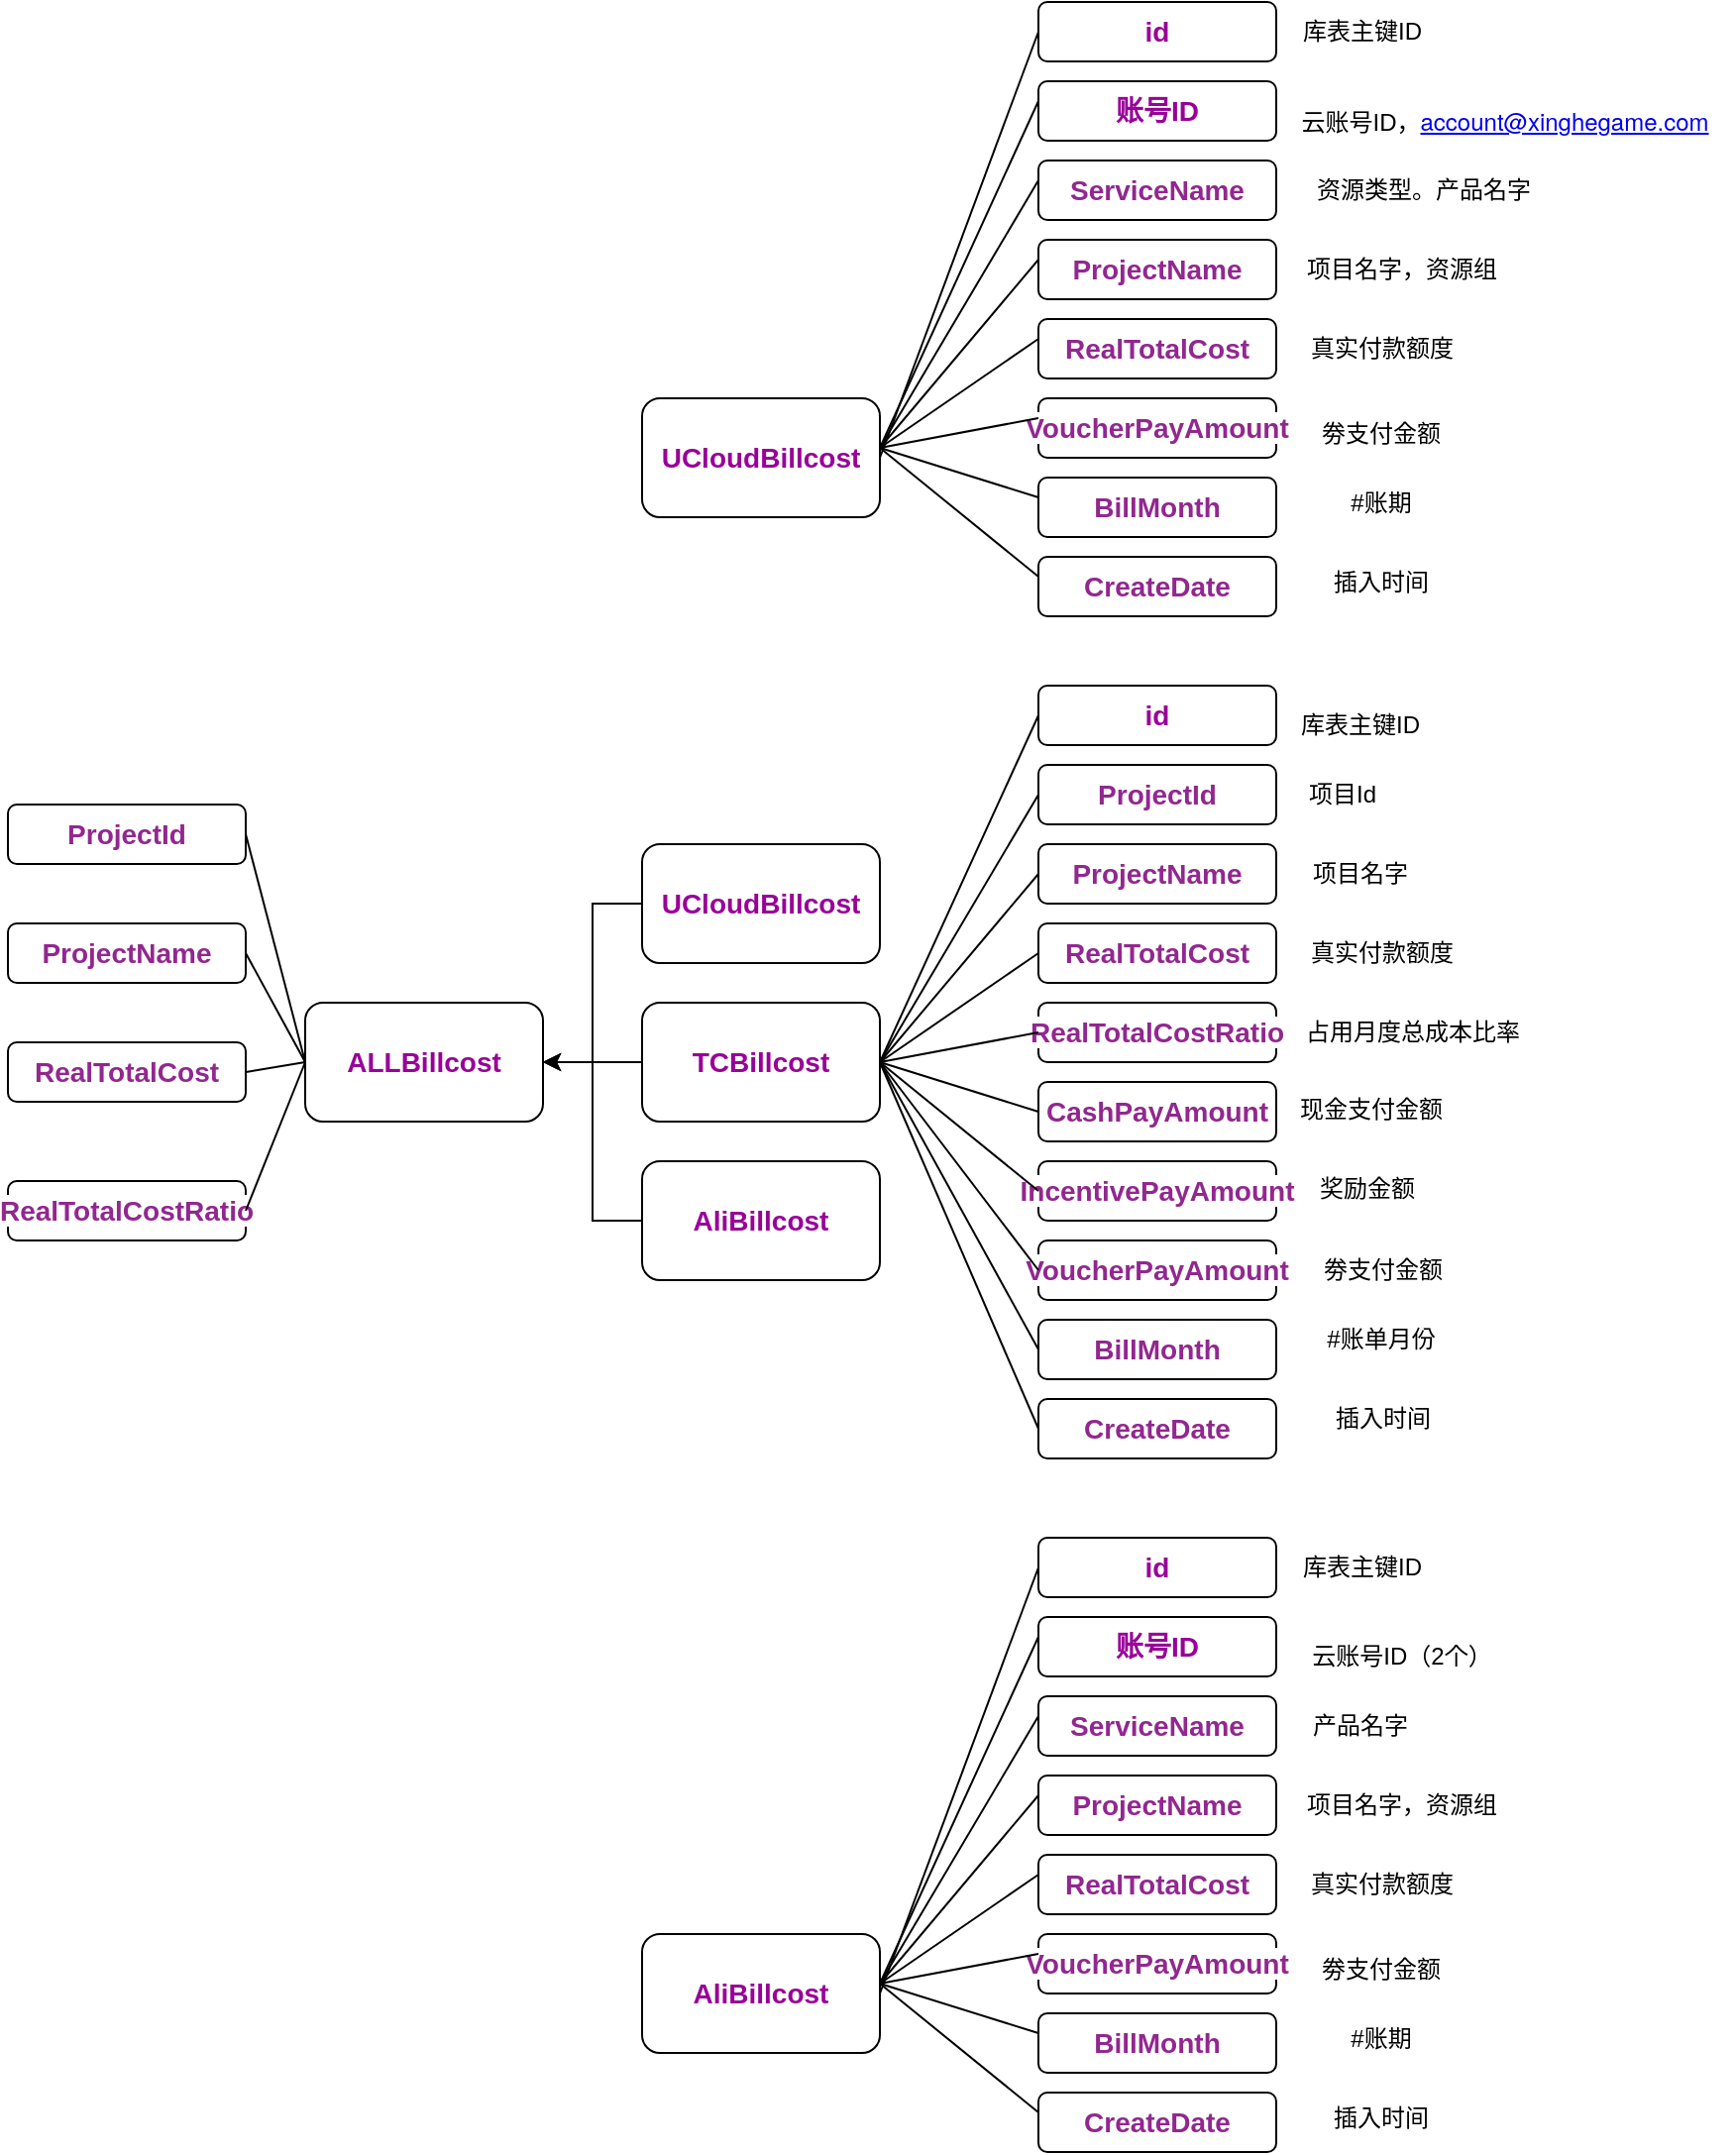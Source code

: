 <mxfile version="14.6.11" type="github">
  <diagram id="A1Ll4xMSJyslP8D5Uw_K" name="Page-1">
    <mxGraphModel dx="1838" dy="1616" grid="1" gridSize="10" guides="1" tooltips="1" connect="1" arrows="1" fold="1" page="1" pageScale="1" pageWidth="827" pageHeight="1169" math="0" shadow="0">
      <root>
        <mxCell id="0" />
        <mxCell id="1" parent="0" />
        <mxCell id="RVxFYE3tp8AXehIDu2Ks-1" value="&lt;b&gt;&lt;font style=&quot;font-size: 14px&quot; color=&quot;#990099&quot;&gt;id&lt;/font&gt;&lt;/b&gt;" style="rounded=1;whiteSpace=wrap;html=1;" vertex="1" parent="1">
          <mxGeometry x="230" y="180" width="120" height="30" as="geometry" />
        </mxCell>
        <mxCell id="RVxFYE3tp8AXehIDu2Ks-2" value="&lt;span style=&quot;color: rgb(146 , 39 , 143) ; font-family: &amp;#34;menlo&amp;#34; , monospace , &amp;#34;tahoma&amp;#34; , , ; font-size: 14px ; font-weight: 700 ; background-color: rgb(255 , 255 , 255)&quot;&gt;ProjectId&lt;/span&gt;" style="rounded=1;whiteSpace=wrap;html=1;" vertex="1" parent="1">
          <mxGeometry x="230" y="220" width="120" height="30" as="geometry" />
        </mxCell>
        <mxCell id="RVxFYE3tp8AXehIDu2Ks-3" value="&lt;span style=&quot;color: rgb(146 , 39 , 143) ; font-family: &amp;#34;menlo&amp;#34; , monospace , &amp;#34;tahoma&amp;#34; , , ; font-size: 14px ; font-weight: 700 ; background-color: rgb(255 , 255 , 255)&quot;&gt;ProjectName&lt;/span&gt;" style="rounded=1;whiteSpace=wrap;html=1;" vertex="1" parent="1">
          <mxGeometry x="230" y="260" width="120" height="30" as="geometry" />
        </mxCell>
        <mxCell id="RVxFYE3tp8AXehIDu2Ks-4" value="&lt;span style=&quot;color: rgb(146 , 39 , 143) ; font-family: &amp;#34;menlo&amp;#34; , monospace , &amp;#34;tahoma&amp;#34; , , ; font-size: 14px ; font-weight: 700 ; background-color: rgb(255 , 255 , 255)&quot;&gt;RealTotalCost&lt;/span&gt;" style="rounded=1;whiteSpace=wrap;html=1;" vertex="1" parent="1">
          <mxGeometry x="230" y="300" width="120" height="30" as="geometry" />
        </mxCell>
        <mxCell id="RVxFYE3tp8AXehIDu2Ks-5" value="&lt;span style=&quot;color: rgb(146 , 39 , 143) ; font-family: &amp;#34;menlo&amp;#34; , monospace , &amp;#34;tahoma&amp;#34; , , ; font-size: 14px ; font-weight: 700 ; background-color: rgb(255 , 255 , 255)&quot;&gt;RealTotalCostRatio&lt;/span&gt;" style="rounded=1;whiteSpace=wrap;html=1;" vertex="1" parent="1">
          <mxGeometry x="230" y="340" width="120" height="30" as="geometry" />
        </mxCell>
        <mxCell id="RVxFYE3tp8AXehIDu2Ks-6" value="&lt;span style=&quot;color: rgb(146 , 39 , 143) ; font-family: &amp;#34;menlo&amp;#34; , monospace , &amp;#34;tahoma&amp;#34; , , ; font-size: 14px ; font-weight: 700 ; background-color: rgb(255 , 255 , 255)&quot;&gt;CashPayAmount&lt;/span&gt;" style="rounded=1;whiteSpace=wrap;html=1;" vertex="1" parent="1">
          <mxGeometry x="230" y="380" width="120" height="30" as="geometry" />
        </mxCell>
        <mxCell id="RVxFYE3tp8AXehIDu2Ks-7" value="&lt;span style=&quot;color: rgb(146 , 39 , 143) ; font-family: &amp;#34;menlo&amp;#34; , monospace , &amp;#34;tahoma&amp;#34; , , ; font-size: 14px ; font-weight: 700 ; background-color: rgb(255 , 255 , 255)&quot;&gt;IncentivePayAmount&lt;/span&gt;" style="rounded=1;whiteSpace=wrap;html=1;" vertex="1" parent="1">
          <mxGeometry x="230" y="420" width="120" height="30" as="geometry" />
        </mxCell>
        <mxCell id="RVxFYE3tp8AXehIDu2Ks-8" value="&lt;span style=&quot;color: rgb(146 , 39 , 143) ; font-family: &amp;#34;menlo&amp;#34; , monospace , &amp;#34;tahoma&amp;#34; , , ; font-size: 14px ; font-weight: 700 ; background-color: rgb(255 , 255 , 255)&quot;&gt;VoucherPayAmount&lt;/span&gt;" style="rounded=1;whiteSpace=wrap;html=1;" vertex="1" parent="1">
          <mxGeometry x="230" y="460" width="120" height="30" as="geometry" />
        </mxCell>
        <mxCell id="RVxFYE3tp8AXehIDu2Ks-9" value="&lt;span style=&quot;color: rgb(146 , 39 , 143) ; font-family: &amp;#34;menlo&amp;#34; , monospace , &amp;#34;tahoma&amp;#34; , , ; font-size: 14px ; font-weight: 700 ; background-color: rgb(255 , 255 , 255)&quot;&gt;BillMonth&lt;/span&gt;" style="rounded=1;whiteSpace=wrap;html=1;" vertex="1" parent="1">
          <mxGeometry x="230" y="500" width="120" height="30" as="geometry" />
        </mxCell>
        <mxCell id="RVxFYE3tp8AXehIDu2Ks-10" value="#账单月份" style="text;html=1;strokeColor=none;fillColor=none;align=center;verticalAlign=middle;whiteSpace=wrap;rounded=0;" vertex="1" parent="1">
          <mxGeometry x="360" y="500" width="86" height="20" as="geometry" />
        </mxCell>
        <mxCell id="RVxFYE3tp8AXehIDu2Ks-11" value="劵支付金额" style="text;html=1;strokeColor=none;fillColor=none;align=center;verticalAlign=middle;whiteSpace=wrap;rounded=0;" vertex="1" parent="1">
          <mxGeometry x="360.5" y="465" width="86" height="20" as="geometry" />
        </mxCell>
        <mxCell id="RVxFYE3tp8AXehIDu2Ks-37" style="edgeStyle=orthogonalEdgeStyle;rounded=0;orthogonalLoop=1;jettySize=auto;html=1;exitX=0;exitY=0.5;exitDx=0;exitDy=0;" edge="1" parent="1" source="RVxFYE3tp8AXehIDu2Ks-12">
          <mxGeometry relative="1" as="geometry">
            <mxPoint x="-20" y="370" as="targetPoint" />
          </mxGeometry>
        </mxCell>
        <mxCell id="RVxFYE3tp8AXehIDu2Ks-12" value="&lt;b&gt;&lt;font color=&quot;#990099&quot; style=&quot;font-size: 14px&quot;&gt;TCBillcost&lt;/font&gt;&lt;/b&gt;" style="rounded=1;whiteSpace=wrap;html=1;" vertex="1" parent="1">
          <mxGeometry x="30" y="340" width="120" height="60" as="geometry" />
        </mxCell>
        <mxCell id="RVxFYE3tp8AXehIDu2Ks-13" value="" style="endArrow=none;html=1;exitX=1;exitY=0.5;exitDx=0;exitDy=0;entryX=0;entryY=0.5;entryDx=0;entryDy=0;" edge="1" parent="1" source="RVxFYE3tp8AXehIDu2Ks-12" target="RVxFYE3tp8AXehIDu2Ks-2">
          <mxGeometry width="50" height="50" relative="1" as="geometry">
            <mxPoint x="250" y="420" as="sourcePoint" />
            <mxPoint x="300" y="370" as="targetPoint" />
          </mxGeometry>
        </mxCell>
        <mxCell id="RVxFYE3tp8AXehIDu2Ks-14" value="真实付款额度" style="text;html=1;strokeColor=none;fillColor=none;align=center;verticalAlign=middle;whiteSpace=wrap;rounded=0;" vertex="1" parent="1">
          <mxGeometry x="350" y="305" width="107" height="20" as="geometry" />
        </mxCell>
        <mxCell id="RVxFYE3tp8AXehIDu2Ks-15" value="项目名字" style="text;html=1;strokeColor=none;fillColor=none;align=center;verticalAlign=middle;whiteSpace=wrap;rounded=0;" vertex="1" parent="1">
          <mxGeometry x="339" y="265" width="107" height="20" as="geometry" />
        </mxCell>
        <mxCell id="RVxFYE3tp8AXehIDu2Ks-16" value="项目Id" style="text;html=1;strokeColor=none;fillColor=none;align=center;verticalAlign=middle;whiteSpace=wrap;rounded=0;" vertex="1" parent="1">
          <mxGeometry x="330" y="225" width="107" height="20" as="geometry" />
        </mxCell>
        <mxCell id="RVxFYE3tp8AXehIDu2Ks-17" value="库表主键ID" style="text;html=1;strokeColor=none;fillColor=none;align=center;verticalAlign=middle;whiteSpace=wrap;rounded=0;" vertex="1" parent="1">
          <mxGeometry x="339" y="190" width="107" height="20" as="geometry" />
        </mxCell>
        <mxCell id="RVxFYE3tp8AXehIDu2Ks-18" value="占用月度总成本比率" style="text;html=1;strokeColor=none;fillColor=none;align=center;verticalAlign=middle;whiteSpace=wrap;rounded=0;" vertex="1" parent="1">
          <mxGeometry x="360" y="345" width="117.5" height="20" as="geometry" />
        </mxCell>
        <mxCell id="RVxFYE3tp8AXehIDu2Ks-19" value="" style="endArrow=none;html=1;exitX=1;exitY=0.5;exitDx=0;exitDy=0;entryX=0;entryY=0.5;entryDx=0;entryDy=0;" edge="1" parent="1" source="RVxFYE3tp8AXehIDu2Ks-12" target="RVxFYE3tp8AXehIDu2Ks-1">
          <mxGeometry width="50" height="50" relative="1" as="geometry">
            <mxPoint x="160" y="380" as="sourcePoint" />
            <mxPoint x="240" y="245" as="targetPoint" />
          </mxGeometry>
        </mxCell>
        <mxCell id="RVxFYE3tp8AXehIDu2Ks-20" value="" style="endArrow=none;html=1;exitX=1;exitY=0.5;exitDx=0;exitDy=0;entryX=0;entryY=0.5;entryDx=0;entryDy=0;" edge="1" parent="1" source="RVxFYE3tp8AXehIDu2Ks-12" target="RVxFYE3tp8AXehIDu2Ks-3">
          <mxGeometry width="50" height="50" relative="1" as="geometry">
            <mxPoint x="160" y="380" as="sourcePoint" />
            <mxPoint x="240" y="205" as="targetPoint" />
          </mxGeometry>
        </mxCell>
        <mxCell id="RVxFYE3tp8AXehIDu2Ks-21" value="" style="endArrow=none;html=1;exitX=1;exitY=0.5;exitDx=0;exitDy=0;entryX=0;entryY=0.5;entryDx=0;entryDy=0;" edge="1" parent="1" source="RVxFYE3tp8AXehIDu2Ks-12" target="RVxFYE3tp8AXehIDu2Ks-4">
          <mxGeometry width="50" height="50" relative="1" as="geometry">
            <mxPoint x="170" y="390" as="sourcePoint" />
            <mxPoint x="250" y="215" as="targetPoint" />
          </mxGeometry>
        </mxCell>
        <mxCell id="RVxFYE3tp8AXehIDu2Ks-22" value="" style="endArrow=none;html=1;exitX=1;exitY=0.5;exitDx=0;exitDy=0;entryX=0;entryY=0.5;entryDx=0;entryDy=0;" edge="1" parent="1" source="RVxFYE3tp8AXehIDu2Ks-12" target="RVxFYE3tp8AXehIDu2Ks-5">
          <mxGeometry width="50" height="50" relative="1" as="geometry">
            <mxPoint x="180" y="400" as="sourcePoint" />
            <mxPoint x="260" y="225" as="targetPoint" />
          </mxGeometry>
        </mxCell>
        <mxCell id="RVxFYE3tp8AXehIDu2Ks-23" value="" style="endArrow=none;html=1;exitX=1;exitY=0.5;exitDx=0;exitDy=0;entryX=0;entryY=0.5;entryDx=0;entryDy=0;" edge="1" parent="1" source="RVxFYE3tp8AXehIDu2Ks-12" target="RVxFYE3tp8AXehIDu2Ks-6">
          <mxGeometry width="50" height="50" relative="1" as="geometry">
            <mxPoint x="190" y="410" as="sourcePoint" />
            <mxPoint x="270" y="235" as="targetPoint" />
          </mxGeometry>
        </mxCell>
        <mxCell id="RVxFYE3tp8AXehIDu2Ks-24" value="" style="endArrow=none;html=1;exitX=1;exitY=0.5;exitDx=0;exitDy=0;entryX=0;entryY=0.5;entryDx=0;entryDy=0;" edge="1" parent="1" source="RVxFYE3tp8AXehIDu2Ks-12" target="RVxFYE3tp8AXehIDu2Ks-7">
          <mxGeometry width="50" height="50" relative="1" as="geometry">
            <mxPoint x="200" y="420" as="sourcePoint" />
            <mxPoint x="280" y="245" as="targetPoint" />
          </mxGeometry>
        </mxCell>
        <mxCell id="RVxFYE3tp8AXehIDu2Ks-25" value="" style="endArrow=none;html=1;exitX=1;exitY=0.5;exitDx=0;exitDy=0;entryX=0;entryY=0.5;entryDx=0;entryDy=0;" edge="1" parent="1" source="RVxFYE3tp8AXehIDu2Ks-12" target="RVxFYE3tp8AXehIDu2Ks-8">
          <mxGeometry width="50" height="50" relative="1" as="geometry">
            <mxPoint x="210" y="430" as="sourcePoint" />
            <mxPoint x="290" y="255" as="targetPoint" />
          </mxGeometry>
        </mxCell>
        <mxCell id="RVxFYE3tp8AXehIDu2Ks-26" value="" style="endArrow=none;html=1;exitX=1;exitY=0.5;exitDx=0;exitDy=0;entryX=0;entryY=0.5;entryDx=0;entryDy=0;" edge="1" parent="1" source="RVxFYE3tp8AXehIDu2Ks-12" target="RVxFYE3tp8AXehIDu2Ks-9">
          <mxGeometry width="50" height="50" relative="1" as="geometry">
            <mxPoint x="220" y="440" as="sourcePoint" />
            <mxPoint x="300" y="265" as="targetPoint" />
          </mxGeometry>
        </mxCell>
        <mxCell id="RVxFYE3tp8AXehIDu2Ks-27" value="&lt;font face=&quot;helvetica&quot;&gt;现金支付金额&lt;/font&gt;" style="text;whiteSpace=wrap;html=1;" vertex="1" parent="1">
          <mxGeometry x="360" y="380" width="130" height="30" as="geometry" />
        </mxCell>
        <mxCell id="RVxFYE3tp8AXehIDu2Ks-28" value="&lt;font face=&quot;helvetica&quot;&gt;奖励金额&lt;/font&gt;" style="text;whiteSpace=wrap;html=1;" vertex="1" parent="1">
          <mxGeometry x="370" y="420" width="130" height="30" as="geometry" />
        </mxCell>
        <mxCell id="RVxFYE3tp8AXehIDu2Ks-29" value="&lt;font color=&quot;#92278f&quot;&gt;&lt;span style=&quot;font-size: 14px ; background-color: rgb(255 , 255 , 255)&quot;&gt;&lt;b&gt;CreateDate&lt;/b&gt;&lt;/span&gt;&lt;/font&gt;" style="rounded=1;whiteSpace=wrap;html=1;" vertex="1" parent="1">
          <mxGeometry x="230" y="540" width="120" height="30" as="geometry" />
        </mxCell>
        <mxCell id="RVxFYE3tp8AXehIDu2Ks-30" value="插入时间" style="text;html=1;strokeColor=none;fillColor=none;align=center;verticalAlign=middle;whiteSpace=wrap;rounded=0;" vertex="1" parent="1">
          <mxGeometry x="360.5" y="540" width="86" height="20" as="geometry" />
        </mxCell>
        <mxCell id="RVxFYE3tp8AXehIDu2Ks-31" value="" style="endArrow=none;html=1;exitX=1;exitY=0.5;exitDx=0;exitDy=0;entryX=0;entryY=0.5;entryDx=0;entryDy=0;" edge="1" parent="1" source="RVxFYE3tp8AXehIDu2Ks-12" target="RVxFYE3tp8AXehIDu2Ks-29">
          <mxGeometry width="50" height="50" relative="1" as="geometry">
            <mxPoint x="160" y="380" as="sourcePoint" />
            <mxPoint x="240" y="525" as="targetPoint" />
          </mxGeometry>
        </mxCell>
        <mxCell id="RVxFYE3tp8AXehIDu2Ks-33" value="&lt;b&gt;&lt;font color=&quot;#990099&quot; style=&quot;font-size: 14px&quot;&gt;ALLBillcost&lt;/font&gt;&lt;/b&gt;" style="rounded=1;whiteSpace=wrap;html=1;" vertex="1" parent="1">
          <mxGeometry x="-140" y="340" width="120" height="60" as="geometry" />
        </mxCell>
        <mxCell id="RVxFYE3tp8AXehIDu2Ks-36" style="edgeStyle=orthogonalEdgeStyle;rounded=0;orthogonalLoop=1;jettySize=auto;html=1;exitX=0;exitY=0.5;exitDx=0;exitDy=0;entryX=1;entryY=0.5;entryDx=0;entryDy=0;" edge="1" parent="1" source="RVxFYE3tp8AXehIDu2Ks-34" target="RVxFYE3tp8AXehIDu2Ks-33">
          <mxGeometry relative="1" as="geometry" />
        </mxCell>
        <mxCell id="RVxFYE3tp8AXehIDu2Ks-34" value="&lt;b&gt;&lt;font color=&quot;#990099&quot; style=&quot;font-size: 14px&quot;&gt;UCloudBillcost&lt;/font&gt;&lt;/b&gt;" style="rounded=1;whiteSpace=wrap;html=1;" vertex="1" parent="1">
          <mxGeometry x="30" y="260" width="120" height="60" as="geometry" />
        </mxCell>
        <mxCell id="RVxFYE3tp8AXehIDu2Ks-38" style="edgeStyle=orthogonalEdgeStyle;rounded=0;orthogonalLoop=1;jettySize=auto;html=1;exitX=0;exitY=0.5;exitDx=0;exitDy=0;entryX=1;entryY=0.5;entryDx=0;entryDy=0;" edge="1" parent="1" source="RVxFYE3tp8AXehIDu2Ks-35" target="RVxFYE3tp8AXehIDu2Ks-33">
          <mxGeometry relative="1" as="geometry" />
        </mxCell>
        <mxCell id="RVxFYE3tp8AXehIDu2Ks-35" value="&lt;b&gt;&lt;font color=&quot;#990099&quot; style=&quot;font-size: 14px&quot;&gt;AliBillcost&lt;/font&gt;&lt;/b&gt;" style="rounded=1;whiteSpace=wrap;html=1;" vertex="1" parent="1">
          <mxGeometry x="30" y="420" width="120" height="60" as="geometry" />
        </mxCell>
        <mxCell id="RVxFYE3tp8AXehIDu2Ks-39" value="&lt;span style=&quot;color: rgb(146 , 39 , 143) ; font-family: &amp;#34;menlo&amp;#34; , monospace , &amp;#34;tahoma&amp;#34; , , ; font-size: 14px ; font-weight: 700 ; background-color: rgb(255 , 255 , 255)&quot;&gt;ProjectId&lt;/span&gt;" style="rounded=1;whiteSpace=wrap;html=1;" vertex="1" parent="1">
          <mxGeometry x="-290" y="240" width="120" height="30" as="geometry" />
        </mxCell>
        <mxCell id="RVxFYE3tp8AXehIDu2Ks-40" value="&lt;span style=&quot;color: rgb(146 , 39 , 143) ; font-family: &amp;#34;menlo&amp;#34; , monospace , &amp;#34;tahoma&amp;#34; , , ; font-size: 14px ; font-weight: 700 ; background-color: rgb(255 , 255 , 255)&quot;&gt;ProjectName&lt;/span&gt;" style="rounded=1;whiteSpace=wrap;html=1;" vertex="1" parent="1">
          <mxGeometry x="-290" y="300" width="120" height="30" as="geometry" />
        </mxCell>
        <mxCell id="RVxFYE3tp8AXehIDu2Ks-41" value="&lt;span style=&quot;color: rgb(146 , 39 , 143) ; font-family: &amp;#34;menlo&amp;#34; , monospace , &amp;#34;tahoma&amp;#34; , , ; font-size: 14px ; font-weight: 700 ; background-color: rgb(255 , 255 , 255)&quot;&gt;RealTotalCost&lt;/span&gt;" style="rounded=1;whiteSpace=wrap;html=1;" vertex="1" parent="1">
          <mxGeometry x="-290" y="360" width="120" height="30" as="geometry" />
        </mxCell>
        <mxCell id="RVxFYE3tp8AXehIDu2Ks-42" value="&lt;span style=&quot;color: rgb(146 , 39 , 143) ; font-family: &amp;#34;menlo&amp;#34; , monospace , &amp;#34;tahoma&amp;#34; , , ; font-size: 14px ; font-weight: 700 ; background-color: rgb(255 , 255 , 255)&quot;&gt;RealTotalCostRatio&lt;/span&gt;" style="rounded=1;whiteSpace=wrap;html=1;" vertex="1" parent="1">
          <mxGeometry x="-290" y="430" width="120" height="30" as="geometry" />
        </mxCell>
        <mxCell id="RVxFYE3tp8AXehIDu2Ks-44" value="" style="endArrow=none;html=1;exitX=0;exitY=0.5;exitDx=0;exitDy=0;entryX=1;entryY=0.5;entryDx=0;entryDy=0;" edge="1" parent="1" source="RVxFYE3tp8AXehIDu2Ks-33" target="RVxFYE3tp8AXehIDu2Ks-39">
          <mxGeometry width="50" height="50" relative="1" as="geometry">
            <mxPoint x="160" y="380" as="sourcePoint" />
            <mxPoint x="240" y="205" as="targetPoint" />
          </mxGeometry>
        </mxCell>
        <mxCell id="RVxFYE3tp8AXehIDu2Ks-45" value="" style="endArrow=none;html=1;entryX=1;entryY=0.5;entryDx=0;entryDy=0;" edge="1" parent="1" target="RVxFYE3tp8AXehIDu2Ks-42">
          <mxGeometry width="50" height="50" relative="1" as="geometry">
            <mxPoint x="-140" y="370" as="sourcePoint" />
            <mxPoint x="-160" y="265" as="targetPoint" />
          </mxGeometry>
        </mxCell>
        <mxCell id="RVxFYE3tp8AXehIDu2Ks-46" value="" style="endArrow=none;html=1;entryX=1;entryY=0.5;entryDx=0;entryDy=0;" edge="1" parent="1" target="RVxFYE3tp8AXehIDu2Ks-40">
          <mxGeometry width="50" height="50" relative="1" as="geometry">
            <mxPoint x="-140" y="370" as="sourcePoint" />
            <mxPoint x="-160" y="265" as="targetPoint" />
          </mxGeometry>
        </mxCell>
        <mxCell id="RVxFYE3tp8AXehIDu2Ks-47" value="" style="endArrow=none;html=1;entryX=1;entryY=0.5;entryDx=0;entryDy=0;" edge="1" parent="1" target="RVxFYE3tp8AXehIDu2Ks-41">
          <mxGeometry width="50" height="50" relative="1" as="geometry">
            <mxPoint x="-140" y="370" as="sourcePoint" />
            <mxPoint x="-160" y="325" as="targetPoint" />
          </mxGeometry>
        </mxCell>
        <mxCell id="RVxFYE3tp8AXehIDu2Ks-48" value="&lt;b&gt;&lt;font color=&quot;#990099&quot; style=&quot;font-size: 14px&quot;&gt;AliBillcost&lt;/font&gt;&lt;/b&gt;" style="rounded=1;whiteSpace=wrap;html=1;" vertex="1" parent="1">
          <mxGeometry x="30" y="810" width="120" height="60" as="geometry" />
        </mxCell>
        <mxCell id="RVxFYE3tp8AXehIDu2Ks-49" value="&lt;font color=&quot;#990099&quot;&gt;&lt;span style=&quot;font-size: 14px&quot;&gt;&lt;b&gt;账号ID&lt;/b&gt;&lt;/span&gt;&lt;/font&gt;" style="rounded=1;whiteSpace=wrap;html=1;" vertex="1" parent="1">
          <mxGeometry x="230" y="650" width="120" height="30" as="geometry" />
        </mxCell>
        <mxCell id="RVxFYE3tp8AXehIDu2Ks-50" value="&lt;font color=&quot;#92278f&quot;&gt;&lt;span style=&quot;font-size: 14px ; background-color: rgb(255 , 255 , 255)&quot;&gt;&lt;b&gt;ServiceName&lt;/b&gt;&lt;/span&gt;&lt;/font&gt;" style="rounded=1;whiteSpace=wrap;html=1;" vertex="1" parent="1">
          <mxGeometry x="230" y="690" width="120" height="30" as="geometry" />
        </mxCell>
        <mxCell id="RVxFYE3tp8AXehIDu2Ks-51" value="&lt;span style=&quot;color: rgb(146 , 39 , 143) ; font-family: &amp;#34;menlo&amp;#34; , monospace , &amp;#34;tahoma&amp;#34; , , ; font-size: 14px ; font-weight: 700 ; background-color: rgb(255 , 255 , 255)&quot;&gt;ProjectName&lt;/span&gt;" style="rounded=1;whiteSpace=wrap;html=1;" vertex="1" parent="1">
          <mxGeometry x="230" y="730" width="120" height="30" as="geometry" />
        </mxCell>
        <mxCell id="RVxFYE3tp8AXehIDu2Ks-52" value="&lt;span style=&quot;color: rgb(146 , 39 , 143) ; font-family: &amp;#34;menlo&amp;#34; , monospace , &amp;#34;tahoma&amp;#34; , , ; font-size: 14px ; font-weight: 700 ; background-color: rgb(255 , 255 , 255)&quot;&gt;RealTotalCost&lt;/span&gt;" style="rounded=1;whiteSpace=wrap;html=1;" vertex="1" parent="1">
          <mxGeometry x="230" y="770" width="120" height="30" as="geometry" />
        </mxCell>
        <mxCell id="RVxFYE3tp8AXehIDu2Ks-56" value="&lt;span style=&quot;color: rgb(146 , 39 , 143) ; font-family: &amp;#34;menlo&amp;#34; , monospace , &amp;#34;tahoma&amp;#34; , , ; font-size: 14px ; font-weight: 700 ; background-color: rgb(255 , 255 , 255)&quot;&gt;VoucherPayAmount&lt;/span&gt;" style="rounded=1;whiteSpace=wrap;html=1;" vertex="1" parent="1">
          <mxGeometry x="230" y="810" width="120" height="30" as="geometry" />
        </mxCell>
        <mxCell id="RVxFYE3tp8AXehIDu2Ks-57" value="&lt;span style=&quot;color: rgb(146 , 39 , 143) ; font-family: &amp;#34;menlo&amp;#34; , monospace , &amp;#34;tahoma&amp;#34; , , ; font-size: 14px ; font-weight: 700 ; background-color: rgb(255 , 255 , 255)&quot;&gt;BillMonth&lt;/span&gt;" style="rounded=1;whiteSpace=wrap;html=1;" vertex="1" parent="1">
          <mxGeometry x="230" y="850" width="120" height="30" as="geometry" />
        </mxCell>
        <mxCell id="RVxFYE3tp8AXehIDu2Ks-58" value="#账期" style="text;html=1;strokeColor=none;fillColor=none;align=center;verticalAlign=middle;whiteSpace=wrap;rounded=0;" vertex="1" parent="1">
          <mxGeometry x="359.5" y="852.5" width="86" height="20" as="geometry" />
        </mxCell>
        <mxCell id="RVxFYE3tp8AXehIDu2Ks-59" value="劵支付金额" style="text;html=1;strokeColor=none;fillColor=none;align=center;verticalAlign=middle;whiteSpace=wrap;rounded=0;" vertex="1" parent="1">
          <mxGeometry x="360" y="817.5" width="86" height="20" as="geometry" />
        </mxCell>
        <mxCell id="RVxFYE3tp8AXehIDu2Ks-60" value="真实付款额度" style="text;html=1;strokeColor=none;fillColor=none;align=center;verticalAlign=middle;whiteSpace=wrap;rounded=0;" vertex="1" parent="1">
          <mxGeometry x="350" y="775" width="107" height="20" as="geometry" />
        </mxCell>
        <mxCell id="RVxFYE3tp8AXehIDu2Ks-61" value="项目名字，资源组" style="text;html=1;strokeColor=none;fillColor=none;align=center;verticalAlign=middle;whiteSpace=wrap;rounded=0;" vertex="1" parent="1">
          <mxGeometry x="360" y="735" width="107" height="20" as="geometry" />
        </mxCell>
        <mxCell id="RVxFYE3tp8AXehIDu2Ks-62" value="产品名字" style="text;html=1;strokeColor=none;fillColor=none;align=center;verticalAlign=middle;whiteSpace=wrap;rounded=0;" vertex="1" parent="1">
          <mxGeometry x="339" y="695" width="107" height="20" as="geometry" />
        </mxCell>
        <mxCell id="RVxFYE3tp8AXehIDu2Ks-63" value="云账号ID（2个）" style="text;html=1;strokeColor=none;fillColor=none;align=center;verticalAlign=middle;whiteSpace=wrap;rounded=0;" vertex="1" parent="1">
          <mxGeometry x="359.5" y="660" width="107" height="20" as="geometry" />
        </mxCell>
        <mxCell id="RVxFYE3tp8AXehIDu2Ks-64" value="&lt;font color=&quot;#92278f&quot;&gt;&lt;span style=&quot;font-size: 14px ; background-color: rgb(255 , 255 , 255)&quot;&gt;&lt;b&gt;CreateDate&lt;/b&gt;&lt;/span&gt;&lt;/font&gt;" style="rounded=1;whiteSpace=wrap;html=1;" vertex="1" parent="1">
          <mxGeometry x="230" y="890" width="120" height="30" as="geometry" />
        </mxCell>
        <mxCell id="RVxFYE3tp8AXehIDu2Ks-65" value="插入时间" style="text;html=1;strokeColor=none;fillColor=none;align=center;verticalAlign=middle;whiteSpace=wrap;rounded=0;" vertex="1" parent="1">
          <mxGeometry x="360" y="892.5" width="86" height="20" as="geometry" />
        </mxCell>
        <mxCell id="RVxFYE3tp8AXehIDu2Ks-66" value="" style="endArrow=none;html=1;exitX=1;exitY=0.5;exitDx=0;exitDy=0;entryX=0;entryY=0.5;entryDx=0;entryDy=0;" edge="1" parent="1">
          <mxGeometry width="50" height="50" relative="1" as="geometry">
            <mxPoint x="150" y="835" as="sourcePoint" />
            <mxPoint x="230" y="700" as="targetPoint" />
          </mxGeometry>
        </mxCell>
        <mxCell id="RVxFYE3tp8AXehIDu2Ks-67" value="" style="endArrow=none;html=1;exitX=1;exitY=0.5;exitDx=0;exitDy=0;entryX=0;entryY=0.5;entryDx=0;entryDy=0;" edge="1" parent="1">
          <mxGeometry width="50" height="50" relative="1" as="geometry">
            <mxPoint x="150" y="835" as="sourcePoint" />
            <mxPoint x="230" y="660" as="targetPoint" />
          </mxGeometry>
        </mxCell>
        <mxCell id="RVxFYE3tp8AXehIDu2Ks-68" value="" style="endArrow=none;html=1;exitX=1;exitY=0.5;exitDx=0;exitDy=0;entryX=0;entryY=0.5;entryDx=0;entryDy=0;" edge="1" parent="1">
          <mxGeometry width="50" height="50" relative="1" as="geometry">
            <mxPoint x="150" y="835" as="sourcePoint" />
            <mxPoint x="230" y="740" as="targetPoint" />
          </mxGeometry>
        </mxCell>
        <mxCell id="RVxFYE3tp8AXehIDu2Ks-69" value="" style="endArrow=none;html=1;exitX=1;exitY=0.5;exitDx=0;exitDy=0;entryX=0;entryY=0.5;entryDx=0;entryDy=0;" edge="1" parent="1">
          <mxGeometry width="50" height="50" relative="1" as="geometry">
            <mxPoint x="150" y="835" as="sourcePoint" />
            <mxPoint x="230" y="780" as="targetPoint" />
          </mxGeometry>
        </mxCell>
        <mxCell id="RVxFYE3tp8AXehIDu2Ks-70" value="" style="endArrow=none;html=1;exitX=1;exitY=0.5;exitDx=0;exitDy=0;entryX=0;entryY=0.5;entryDx=0;entryDy=0;" edge="1" parent="1">
          <mxGeometry width="50" height="50" relative="1" as="geometry">
            <mxPoint x="150" y="835" as="sourcePoint" />
            <mxPoint x="230" y="820" as="targetPoint" />
          </mxGeometry>
        </mxCell>
        <mxCell id="RVxFYE3tp8AXehIDu2Ks-71" value="" style="endArrow=none;html=1;exitX=1;exitY=0.5;exitDx=0;exitDy=0;entryX=0;entryY=0.5;entryDx=0;entryDy=0;" edge="1" parent="1">
          <mxGeometry width="50" height="50" relative="1" as="geometry">
            <mxPoint x="150" y="835" as="sourcePoint" />
            <mxPoint x="230" y="860" as="targetPoint" />
          </mxGeometry>
        </mxCell>
        <mxCell id="RVxFYE3tp8AXehIDu2Ks-72" value="" style="endArrow=none;html=1;exitX=1;exitY=0.5;exitDx=0;exitDy=0;entryX=0;entryY=0.5;entryDx=0;entryDy=0;" edge="1" parent="1">
          <mxGeometry width="50" height="50" relative="1" as="geometry">
            <mxPoint x="150" y="835" as="sourcePoint" />
            <mxPoint x="230" y="900" as="targetPoint" />
          </mxGeometry>
        </mxCell>
        <mxCell id="RVxFYE3tp8AXehIDu2Ks-76" value="&lt;b&gt;&lt;font style=&quot;font-size: 14px&quot; color=&quot;#990099&quot;&gt;id&lt;/font&gt;&lt;/b&gt;" style="rounded=1;whiteSpace=wrap;html=1;" vertex="1" parent="1">
          <mxGeometry x="230" y="610" width="120" height="30" as="geometry" />
        </mxCell>
        <mxCell id="RVxFYE3tp8AXehIDu2Ks-77" value="库表主键ID" style="text;html=1;strokeColor=none;fillColor=none;align=center;verticalAlign=middle;whiteSpace=wrap;rounded=0;" vertex="1" parent="1">
          <mxGeometry x="339.5" y="615" width="107" height="20" as="geometry" />
        </mxCell>
        <mxCell id="RVxFYE3tp8AXehIDu2Ks-78" value="" style="endArrow=none;html=1;exitX=1;exitY=0.5;exitDx=0;exitDy=0;entryX=0;entryY=0.5;entryDx=0;entryDy=0;" edge="1" parent="1" source="RVxFYE3tp8AXehIDu2Ks-48" target="RVxFYE3tp8AXehIDu2Ks-76">
          <mxGeometry width="50" height="50" relative="1" as="geometry">
            <mxPoint x="160" y="845" as="sourcePoint" />
            <mxPoint x="240" y="670" as="targetPoint" />
          </mxGeometry>
        </mxCell>
        <mxCell id="RVxFYE3tp8AXehIDu2Ks-80" value="&lt;b&gt;&lt;font color=&quot;#990099&quot; style=&quot;font-size: 14px&quot;&gt;UCloudBillcost&lt;/font&gt;&lt;/b&gt;" style="rounded=1;whiteSpace=wrap;html=1;" vertex="1" parent="1">
          <mxGeometry x="30" y="35" width="120" height="60" as="geometry" />
        </mxCell>
        <mxCell id="RVxFYE3tp8AXehIDu2Ks-81" value="&lt;font color=&quot;#990099&quot;&gt;&lt;span style=&quot;font-size: 14px&quot;&gt;&lt;b&gt;账号ID&lt;/b&gt;&lt;/span&gt;&lt;/font&gt;" style="rounded=1;whiteSpace=wrap;html=1;" vertex="1" parent="1">
          <mxGeometry x="230" y="-125" width="120" height="30" as="geometry" />
        </mxCell>
        <mxCell id="RVxFYE3tp8AXehIDu2Ks-82" value="&lt;font color=&quot;#92278f&quot;&gt;&lt;span style=&quot;font-size: 14px ; background-color: rgb(255 , 255 , 255)&quot;&gt;&lt;b&gt;ServiceName&lt;/b&gt;&lt;/span&gt;&lt;/font&gt;" style="rounded=1;whiteSpace=wrap;html=1;" vertex="1" parent="1">
          <mxGeometry x="230" y="-85" width="120" height="30" as="geometry" />
        </mxCell>
        <mxCell id="RVxFYE3tp8AXehIDu2Ks-83" value="&lt;span style=&quot;color: rgb(146 , 39 , 143) ; font-family: &amp;#34;menlo&amp;#34; , monospace , &amp;#34;tahoma&amp;#34; , , ; font-size: 14px ; font-weight: 700 ; background-color: rgb(255 , 255 , 255)&quot;&gt;ProjectName&lt;/span&gt;" style="rounded=1;whiteSpace=wrap;html=1;" vertex="1" parent="1">
          <mxGeometry x="230" y="-45" width="120" height="30" as="geometry" />
        </mxCell>
        <mxCell id="RVxFYE3tp8AXehIDu2Ks-84" value="&lt;span style=&quot;color: rgb(146 , 39 , 143) ; font-family: &amp;#34;menlo&amp;#34; , monospace , &amp;#34;tahoma&amp;#34; , , ; font-size: 14px ; font-weight: 700 ; background-color: rgb(255 , 255 , 255)&quot;&gt;RealTotalCost&lt;/span&gt;" style="rounded=1;whiteSpace=wrap;html=1;" vertex="1" parent="1">
          <mxGeometry x="230" y="-5" width="120" height="30" as="geometry" />
        </mxCell>
        <mxCell id="RVxFYE3tp8AXehIDu2Ks-85" value="&lt;span style=&quot;color: rgb(146 , 39 , 143) ; font-family: &amp;#34;menlo&amp;#34; , monospace , &amp;#34;tahoma&amp;#34; , , ; font-size: 14px ; font-weight: 700 ; background-color: rgb(255 , 255 , 255)&quot;&gt;VoucherPayAmount&lt;/span&gt;" style="rounded=1;whiteSpace=wrap;html=1;" vertex="1" parent="1">
          <mxGeometry x="230" y="35" width="120" height="30" as="geometry" />
        </mxCell>
        <mxCell id="RVxFYE3tp8AXehIDu2Ks-86" value="&lt;span style=&quot;color: rgb(146 , 39 , 143) ; font-family: &amp;#34;menlo&amp;#34; , monospace , &amp;#34;tahoma&amp;#34; , , ; font-size: 14px ; font-weight: 700 ; background-color: rgb(255 , 255 , 255)&quot;&gt;BillMonth&lt;/span&gt;" style="rounded=1;whiteSpace=wrap;html=1;" vertex="1" parent="1">
          <mxGeometry x="230" y="75" width="120" height="30" as="geometry" />
        </mxCell>
        <mxCell id="RVxFYE3tp8AXehIDu2Ks-87" value="#账期" style="text;html=1;strokeColor=none;fillColor=none;align=center;verticalAlign=middle;whiteSpace=wrap;rounded=0;" vertex="1" parent="1">
          <mxGeometry x="359.5" y="77.5" width="86" height="20" as="geometry" />
        </mxCell>
        <mxCell id="RVxFYE3tp8AXehIDu2Ks-88" value="劵支付金额" style="text;html=1;strokeColor=none;fillColor=none;align=center;verticalAlign=middle;whiteSpace=wrap;rounded=0;" vertex="1" parent="1">
          <mxGeometry x="360" y="42.5" width="86" height="20" as="geometry" />
        </mxCell>
        <mxCell id="RVxFYE3tp8AXehIDu2Ks-89" value="真实付款额度" style="text;html=1;strokeColor=none;fillColor=none;align=center;verticalAlign=middle;whiteSpace=wrap;rounded=0;" vertex="1" parent="1">
          <mxGeometry x="350" width="107" height="20" as="geometry" />
        </mxCell>
        <mxCell id="RVxFYE3tp8AXehIDu2Ks-90" value="项目名字，资源组" style="text;html=1;strokeColor=none;fillColor=none;align=center;verticalAlign=middle;whiteSpace=wrap;rounded=0;" vertex="1" parent="1">
          <mxGeometry x="360" y="-40" width="107" height="20" as="geometry" />
        </mxCell>
        <mxCell id="RVxFYE3tp8AXehIDu2Ks-91" value="资源类型。产品名字" style="text;html=1;strokeColor=none;fillColor=none;align=center;verticalAlign=middle;whiteSpace=wrap;rounded=0;" vertex="1" parent="1">
          <mxGeometry x="349" y="-80" width="151" height="20" as="geometry" />
        </mxCell>
        <mxCell id="RVxFYE3tp8AXehIDu2Ks-92" value="云账号ID，&lt;a href=&quot;mailto:account@xinghegame.com&quot; style=&quot;font-family: &amp;#34;helvetica neue&amp;#34;&quot;&gt;account@xinghegame.com&lt;/a&gt;" style="text;html=1;strokeColor=none;fillColor=none;align=center;verticalAlign=middle;whiteSpace=wrap;rounded=0;" vertex="1" parent="1">
          <mxGeometry x="350" y="-115" width="231" height="20" as="geometry" />
        </mxCell>
        <mxCell id="RVxFYE3tp8AXehIDu2Ks-93" value="&lt;font color=&quot;#92278f&quot;&gt;&lt;span style=&quot;font-size: 14px ; background-color: rgb(255 , 255 , 255)&quot;&gt;&lt;b&gt;CreateDate&lt;/b&gt;&lt;/span&gt;&lt;/font&gt;" style="rounded=1;whiteSpace=wrap;html=1;" vertex="1" parent="1">
          <mxGeometry x="230" y="115" width="120" height="30" as="geometry" />
        </mxCell>
        <mxCell id="RVxFYE3tp8AXehIDu2Ks-94" value="插入时间" style="text;html=1;strokeColor=none;fillColor=none;align=center;verticalAlign=middle;whiteSpace=wrap;rounded=0;" vertex="1" parent="1">
          <mxGeometry x="360" y="117.5" width="86" height="20" as="geometry" />
        </mxCell>
        <mxCell id="RVxFYE3tp8AXehIDu2Ks-95" value="" style="endArrow=none;html=1;exitX=1;exitY=0.5;exitDx=0;exitDy=0;entryX=0;entryY=0.5;entryDx=0;entryDy=0;" edge="1" parent="1">
          <mxGeometry width="50" height="50" relative="1" as="geometry">
            <mxPoint x="150" y="60" as="sourcePoint" />
            <mxPoint x="230" y="-75" as="targetPoint" />
          </mxGeometry>
        </mxCell>
        <mxCell id="RVxFYE3tp8AXehIDu2Ks-96" value="" style="endArrow=none;html=1;exitX=1;exitY=0.5;exitDx=0;exitDy=0;entryX=0;entryY=0.5;entryDx=0;entryDy=0;" edge="1" parent="1">
          <mxGeometry width="50" height="50" relative="1" as="geometry">
            <mxPoint x="150" y="60" as="sourcePoint" />
            <mxPoint x="230" y="-115" as="targetPoint" />
          </mxGeometry>
        </mxCell>
        <mxCell id="RVxFYE3tp8AXehIDu2Ks-97" value="" style="endArrow=none;html=1;exitX=1;exitY=0.5;exitDx=0;exitDy=0;entryX=0;entryY=0.5;entryDx=0;entryDy=0;" edge="1" parent="1">
          <mxGeometry width="50" height="50" relative="1" as="geometry">
            <mxPoint x="150" y="60" as="sourcePoint" />
            <mxPoint x="230" y="-35" as="targetPoint" />
          </mxGeometry>
        </mxCell>
        <mxCell id="RVxFYE3tp8AXehIDu2Ks-98" value="" style="endArrow=none;html=1;exitX=1;exitY=0.5;exitDx=0;exitDy=0;entryX=0;entryY=0.5;entryDx=0;entryDy=0;" edge="1" parent="1">
          <mxGeometry width="50" height="50" relative="1" as="geometry">
            <mxPoint x="150" y="60" as="sourcePoint" />
            <mxPoint x="230" y="5" as="targetPoint" />
          </mxGeometry>
        </mxCell>
        <mxCell id="RVxFYE3tp8AXehIDu2Ks-99" value="" style="endArrow=none;html=1;exitX=1;exitY=0.5;exitDx=0;exitDy=0;entryX=0;entryY=0.5;entryDx=0;entryDy=0;" edge="1" parent="1">
          <mxGeometry width="50" height="50" relative="1" as="geometry">
            <mxPoint x="150" y="60" as="sourcePoint" />
            <mxPoint x="230" y="45" as="targetPoint" />
          </mxGeometry>
        </mxCell>
        <mxCell id="RVxFYE3tp8AXehIDu2Ks-100" value="" style="endArrow=none;html=1;exitX=1;exitY=0.5;exitDx=0;exitDy=0;entryX=0;entryY=0.5;entryDx=0;entryDy=0;" edge="1" parent="1">
          <mxGeometry width="50" height="50" relative="1" as="geometry">
            <mxPoint x="150" y="60" as="sourcePoint" />
            <mxPoint x="230" y="85" as="targetPoint" />
          </mxGeometry>
        </mxCell>
        <mxCell id="RVxFYE3tp8AXehIDu2Ks-101" value="" style="endArrow=none;html=1;exitX=1;exitY=0.5;exitDx=0;exitDy=0;entryX=0;entryY=0.5;entryDx=0;entryDy=0;" edge="1" parent="1">
          <mxGeometry width="50" height="50" relative="1" as="geometry">
            <mxPoint x="150" y="60" as="sourcePoint" />
            <mxPoint x="230" y="125" as="targetPoint" />
          </mxGeometry>
        </mxCell>
        <mxCell id="RVxFYE3tp8AXehIDu2Ks-102" value="&lt;b&gt;&lt;font style=&quot;font-size: 14px&quot; color=&quot;#990099&quot;&gt;id&lt;/font&gt;&lt;/b&gt;" style="rounded=1;whiteSpace=wrap;html=1;" vertex="1" parent="1">
          <mxGeometry x="230" y="-165" width="120" height="30" as="geometry" />
        </mxCell>
        <mxCell id="RVxFYE3tp8AXehIDu2Ks-103" value="库表主键ID" style="text;html=1;strokeColor=none;fillColor=none;align=center;verticalAlign=middle;whiteSpace=wrap;rounded=0;" vertex="1" parent="1">
          <mxGeometry x="339.5" y="-160" width="107" height="20" as="geometry" />
        </mxCell>
        <mxCell id="RVxFYE3tp8AXehIDu2Ks-104" value="" style="endArrow=none;html=1;exitX=1;exitY=0.5;exitDx=0;exitDy=0;entryX=0;entryY=0.5;entryDx=0;entryDy=0;" edge="1" parent="1" source="RVxFYE3tp8AXehIDu2Ks-80" target="RVxFYE3tp8AXehIDu2Ks-102">
          <mxGeometry width="50" height="50" relative="1" as="geometry">
            <mxPoint x="160" y="70" as="sourcePoint" />
            <mxPoint x="240" y="-105" as="targetPoint" />
          </mxGeometry>
        </mxCell>
      </root>
    </mxGraphModel>
  </diagram>
</mxfile>
